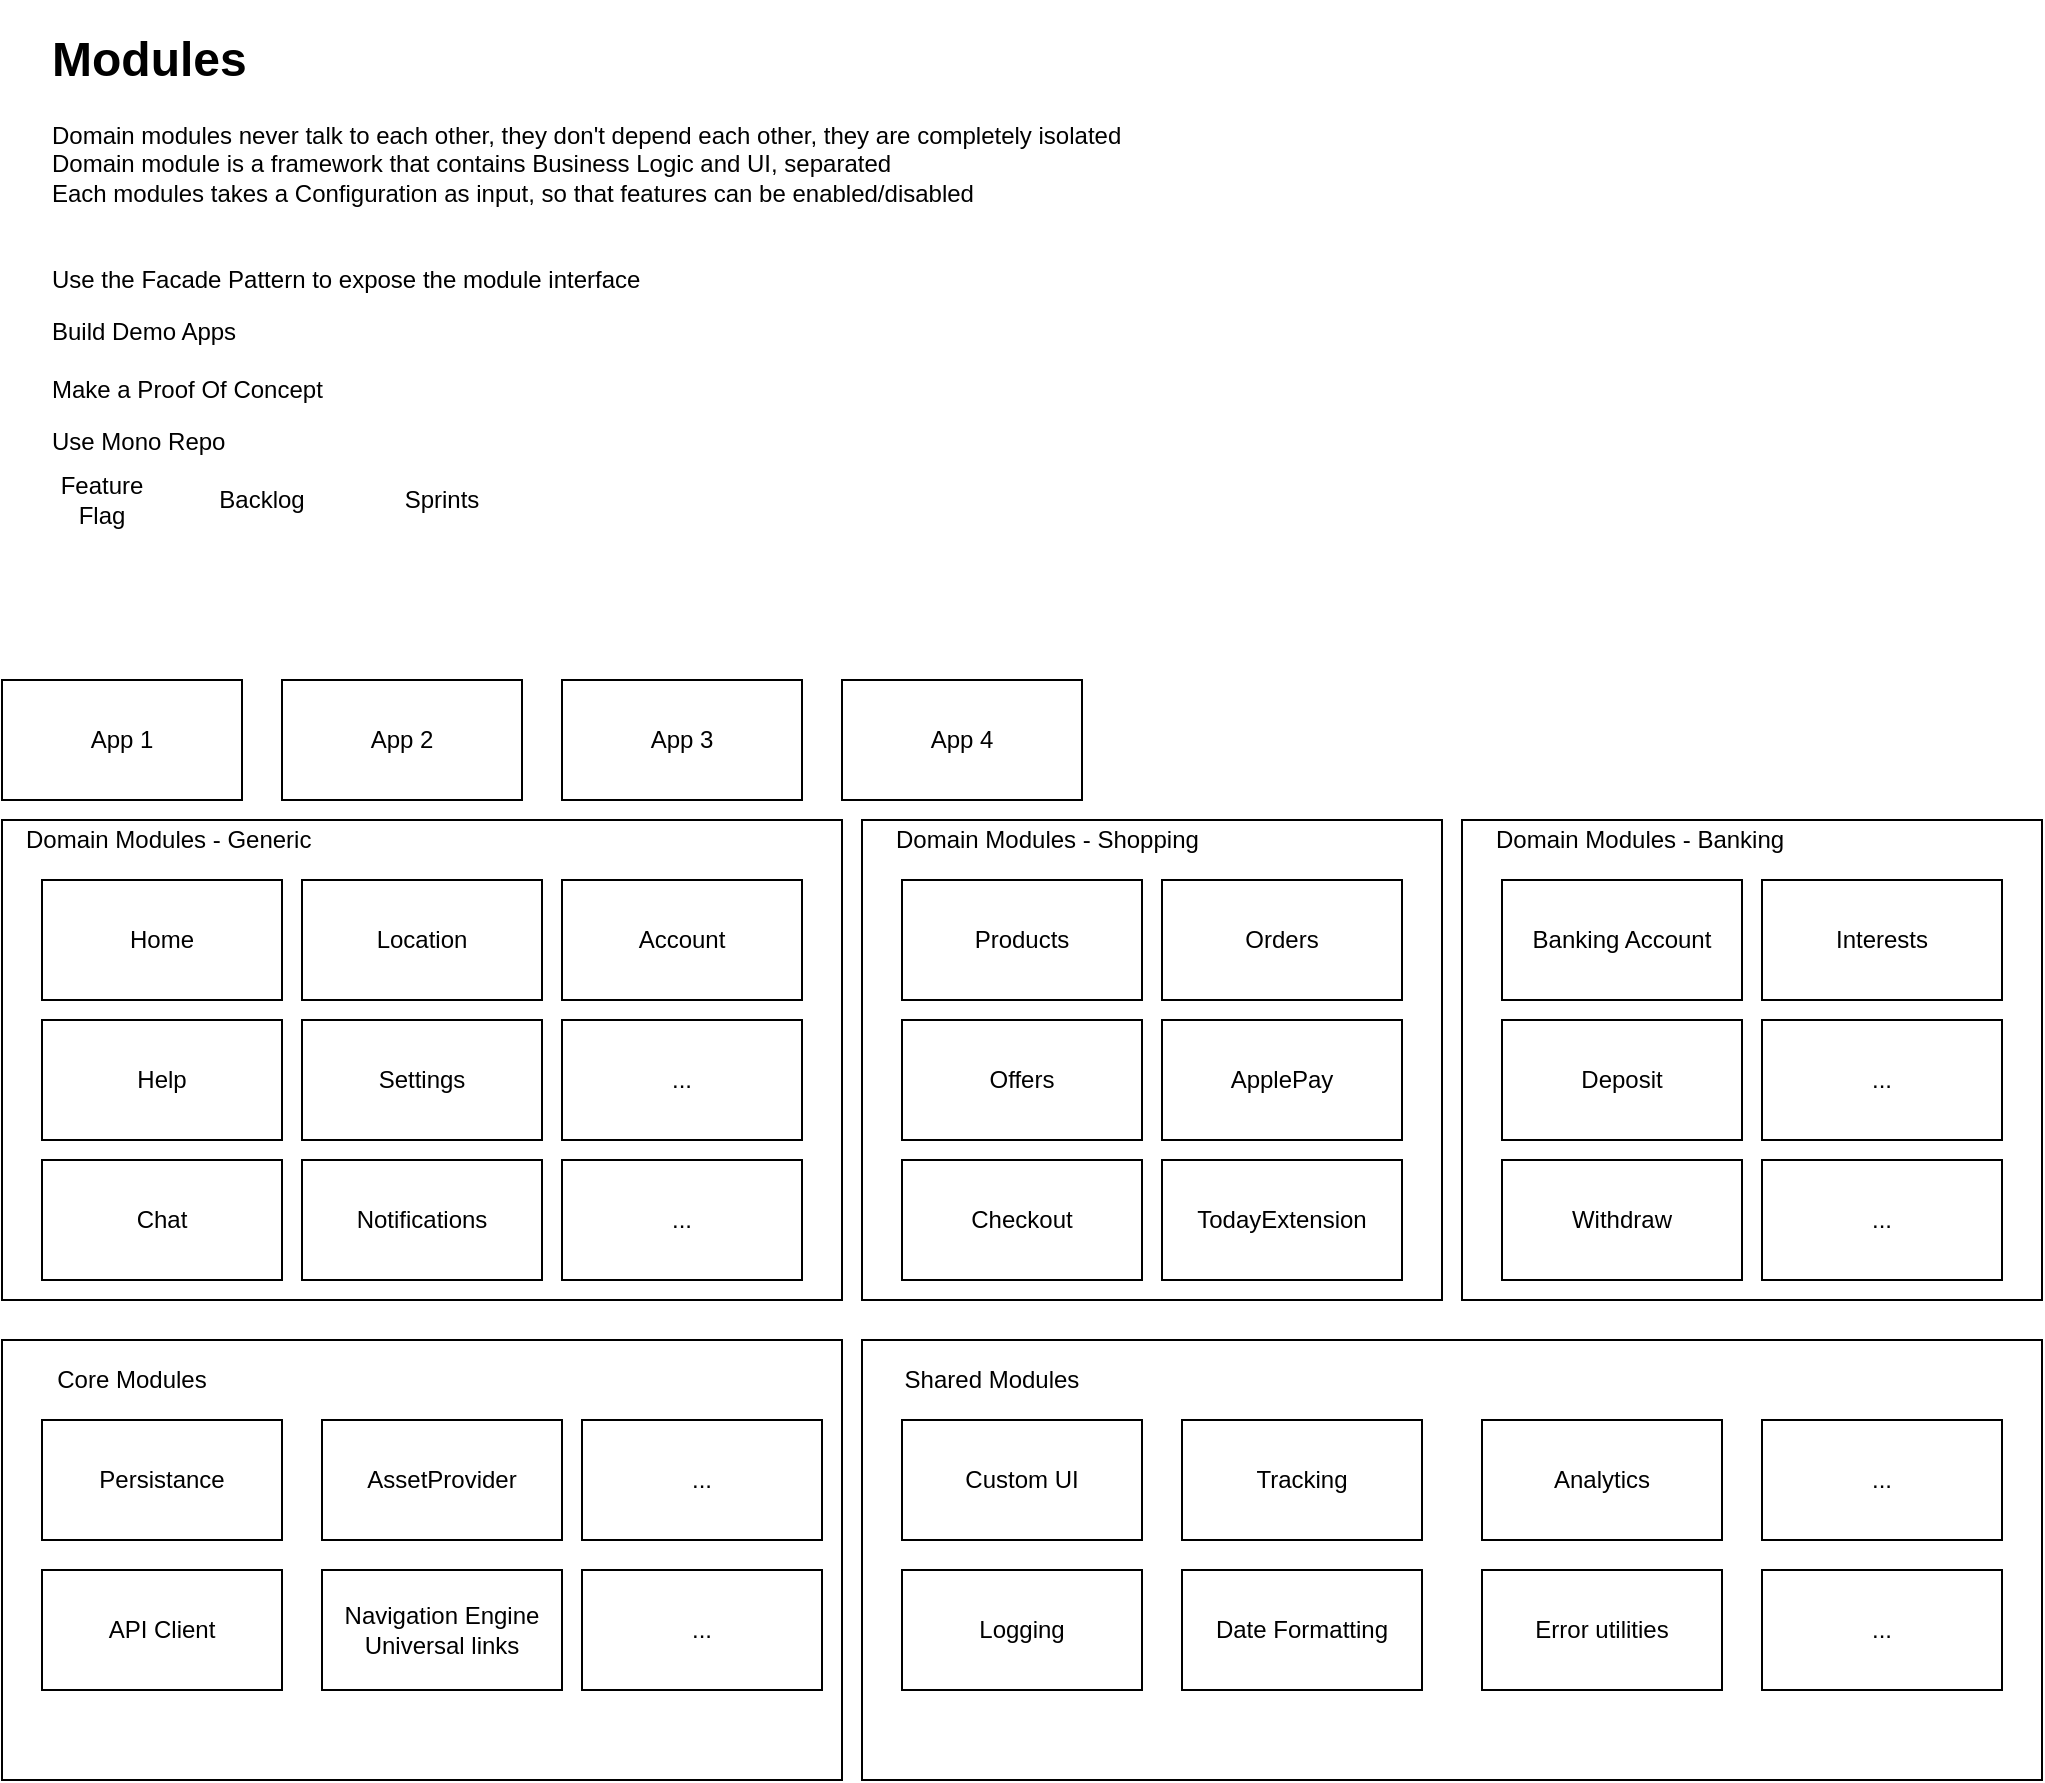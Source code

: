 <mxfile version="14.5.1" type="device"><diagram id="ZUhtlPZVTm1BcFHgWday" name="Seite-1"><mxGraphModel dx="1106" dy="1999" grid="1" gridSize="10" guides="1" tooltips="1" connect="1" arrows="1" fold="1" page="1" pageScale="1" pageWidth="827" pageHeight="1169" math="0" shadow="0"><root><mxCell id="0"/><mxCell id="1" parent="0"/><mxCell id="Km65DUwwV1PRUHYLsfkR-7" value="" style="rounded=0;whiteSpace=wrap;html=1;" parent="1" vertex="1"><mxGeometry x="20" y="440" width="420" height="220" as="geometry"/></mxCell><mxCell id="Km65DUwwV1PRUHYLsfkR-1" value="Feature Flag" style="text;html=1;strokeColor=none;fillColor=none;align=center;verticalAlign=middle;whiteSpace=wrap;rounded=0;" parent="1" vertex="1"><mxGeometry x="40" width="60" height="40" as="geometry"/></mxCell><mxCell id="Km65DUwwV1PRUHYLsfkR-2" value="Backlog" style="text;html=1;strokeColor=none;fillColor=none;align=center;verticalAlign=middle;whiteSpace=wrap;rounded=0;" parent="1" vertex="1"><mxGeometry x="120" width="60" height="40" as="geometry"/></mxCell><mxCell id="Km65DUwwV1PRUHYLsfkR-3" value="Sprints" style="text;html=1;strokeColor=none;fillColor=none;align=center;verticalAlign=middle;whiteSpace=wrap;rounded=0;" parent="1" vertex="1"><mxGeometry x="210" width="60" height="40" as="geometry"/></mxCell><mxCell id="Km65DUwwV1PRUHYLsfkR-4" value="API Client" style="rounded=0;whiteSpace=wrap;html=1;" parent="1" vertex="1"><mxGeometry x="40" y="555" width="120" height="60" as="geometry"/></mxCell><mxCell id="Km65DUwwV1PRUHYLsfkR-5" value="Persistance" style="rounded=0;whiteSpace=wrap;html=1;" parent="1" vertex="1"><mxGeometry x="40" y="480" width="120" height="60" as="geometry"/></mxCell><mxCell id="Km65DUwwV1PRUHYLsfkR-6" value="AssetProvider" style="rounded=0;whiteSpace=wrap;html=1;" parent="1" vertex="1"><mxGeometry x="180" y="480" width="120" height="60" as="geometry"/></mxCell><mxCell id="Km65DUwwV1PRUHYLsfkR-8" value="Core Modules" style="text;html=1;strokeColor=none;fillColor=none;align=center;verticalAlign=middle;whiteSpace=wrap;rounded=0;" parent="1" vertex="1"><mxGeometry x="30" y="450" width="110" height="20" as="geometry"/></mxCell><mxCell id="Km65DUwwV1PRUHYLsfkR-9" value="" style="rounded=0;whiteSpace=wrap;html=1;" parent="1" vertex="1"><mxGeometry x="450" y="440" width="590" height="220" as="geometry"/></mxCell><mxCell id="Km65DUwwV1PRUHYLsfkR-10" value="Logging" style="rounded=0;whiteSpace=wrap;html=1;" parent="1" vertex="1"><mxGeometry x="470" y="555" width="120" height="60" as="geometry"/></mxCell><mxCell id="Km65DUwwV1PRUHYLsfkR-11" value="Custom UI" style="rounded=0;whiteSpace=wrap;html=1;" parent="1" vertex="1"><mxGeometry x="470" y="480" width="120" height="60" as="geometry"/></mxCell><mxCell id="Km65DUwwV1PRUHYLsfkR-12" value="Tracking" style="rounded=0;whiteSpace=wrap;html=1;" parent="1" vertex="1"><mxGeometry x="610" y="480" width="120" height="60" as="geometry"/></mxCell><mxCell id="Km65DUwwV1PRUHYLsfkR-13" value="Shared Modules" style="text;html=1;strokeColor=none;fillColor=none;align=center;verticalAlign=middle;whiteSpace=wrap;rounded=0;" parent="1" vertex="1"><mxGeometry x="460" y="450" width="110" height="20" as="geometry"/></mxCell><mxCell id="Km65DUwwV1PRUHYLsfkR-14" value="Date Formatting" style="rounded=0;whiteSpace=wrap;html=1;" parent="1" vertex="1"><mxGeometry x="610" y="555" width="120" height="60" as="geometry"/></mxCell><mxCell id="Km65DUwwV1PRUHYLsfkR-15" value="Error utilities" style="rounded=0;whiteSpace=wrap;html=1;" parent="1" vertex="1"><mxGeometry x="760" y="555" width="120" height="60" as="geometry"/></mxCell><mxCell id="Km65DUwwV1PRUHYLsfkR-16" value="Analytics" style="rounded=0;whiteSpace=wrap;html=1;" parent="1" vertex="1"><mxGeometry x="760" y="480" width="120" height="60" as="geometry"/></mxCell><mxCell id="Km65DUwwV1PRUHYLsfkR-17" value="" style="rounded=0;whiteSpace=wrap;html=1;" parent="1" vertex="1"><mxGeometry x="20" y="180" width="420" height="240" as="geometry"/></mxCell><mxCell id="Km65DUwwV1PRUHYLsfkR-18" value="Help" style="rounded=0;whiteSpace=wrap;html=1;" parent="1" vertex="1"><mxGeometry x="40" y="280" width="120" height="60" as="geometry"/></mxCell><mxCell id="Km65DUwwV1PRUHYLsfkR-19" value="Home" style="rounded=0;whiteSpace=wrap;html=1;" parent="1" vertex="1"><mxGeometry x="40" y="210" width="120" height="60" as="geometry"/></mxCell><mxCell id="Km65DUwwV1PRUHYLsfkR-20" value="Location" style="rounded=0;whiteSpace=wrap;html=1;" parent="1" vertex="1"><mxGeometry x="170" y="210" width="120" height="60" as="geometry"/></mxCell><mxCell id="Km65DUwwV1PRUHYLsfkR-21" value="Domain Modules - Generic" style="text;html=1;strokeColor=none;fillColor=none;align=left;verticalAlign=middle;whiteSpace=wrap;rounded=0;" parent="1" vertex="1"><mxGeometry x="30" y="180" width="390" height="20" as="geometry"/></mxCell><mxCell id="Km65DUwwV1PRUHYLsfkR-22" value="Chat" style="rounded=0;whiteSpace=wrap;html=1;" parent="1" vertex="1"><mxGeometry x="40" y="350" width="120" height="60" as="geometry"/></mxCell><mxCell id="Km65DUwwV1PRUHYLsfkR-24" value="Settings" style="rounded=0;whiteSpace=wrap;html=1;" parent="1" vertex="1"><mxGeometry x="170" y="280" width="120" height="60" as="geometry"/></mxCell><mxCell id="Km65DUwwV1PRUHYLsfkR-25" value="Notifications" style="rounded=0;whiteSpace=wrap;html=1;" parent="1" vertex="1"><mxGeometry x="170" y="350" width="120" height="60" as="geometry"/></mxCell><mxCell id="Km65DUwwV1PRUHYLsfkR-26" value="Account" style="rounded=0;whiteSpace=wrap;html=1;" parent="1" vertex="1"><mxGeometry x="300" y="210" width="120" height="60" as="geometry"/></mxCell><mxCell id="Km65DUwwV1PRUHYLsfkR-32" value="App 1" style="rounded=0;whiteSpace=wrap;html=1;" parent="1" vertex="1"><mxGeometry x="20" y="110" width="120" height="60" as="geometry"/></mxCell><mxCell id="Km65DUwwV1PRUHYLsfkR-33" value="App 2" style="rounded=0;whiteSpace=wrap;html=1;" parent="1" vertex="1"><mxGeometry x="160" y="110" width="120" height="60" as="geometry"/></mxCell><mxCell id="Km65DUwwV1PRUHYLsfkR-34" value="App 3" style="rounded=0;whiteSpace=wrap;html=1;" parent="1" vertex="1"><mxGeometry x="300" y="110" width="120" height="60" as="geometry"/></mxCell><mxCell id="Km65DUwwV1PRUHYLsfkR-35" value="App 4" style="rounded=0;whiteSpace=wrap;html=1;" parent="1" vertex="1"><mxGeometry x="440" y="110" width="120" height="60" as="geometry"/></mxCell><mxCell id="Km65DUwwV1PRUHYLsfkR-38" value="Navigation Engine&lt;br&gt;Universal links" style="rounded=0;whiteSpace=wrap;html=1;" parent="1" vertex="1"><mxGeometry x="180" y="555" width="120" height="60" as="geometry"/></mxCell><mxCell id="Km65DUwwV1PRUHYLsfkR-39" value="&lt;h1&gt;Modules&lt;/h1&gt;&lt;p&gt;&lt;span style=&quot;text-align: center&quot;&gt;Domain modules never talk to each other, they don't depend each other, they are completely isolated&lt;br&gt;Domain module is a framework that contains Business Logic and UI, separated&lt;br&gt;&lt;/span&gt;Each modules takes a Configuration as input, so that features can be enabled/disabled&lt;br&gt;&lt;br&gt;&lt;br&gt;Use the Facade Pattern to expose the module interface&lt;/p&gt;&lt;p&gt;Build Demo Apps&lt;br&gt;&lt;br&gt;Make a Proof Of Concept&lt;/p&gt;&lt;p&gt;Use Mono R&lt;span&gt;epo&lt;/span&gt;&lt;/p&gt;" style="text;html=1;strokeColor=none;fillColor=none;spacing=5;spacingTop=-20;whiteSpace=wrap;overflow=hidden;rounded=0;" parent="1" vertex="1"><mxGeometry x="40" y="-220" width="780" height="260" as="geometry"/></mxCell><mxCell id="ZTX4Cc9r1d10mL_v48y_-6" value="" style="group" vertex="1" connectable="0" parent="1"><mxGeometry x="450" y="180" width="290" height="240" as="geometry"/></mxCell><mxCell id="ZTX4Cc9r1d10mL_v48y_-1" value="" style="rounded=0;whiteSpace=wrap;html=1;" vertex="1" parent="ZTX4Cc9r1d10mL_v48y_-6"><mxGeometry width="290" height="240" as="geometry"/></mxCell><mxCell id="Km65DUwwV1PRUHYLsfkR-23" value="TodayExtension" style="rounded=0;whiteSpace=wrap;html=1;" parent="ZTX4Cc9r1d10mL_v48y_-6" vertex="1"><mxGeometry x="150" y="170" width="120" height="60" as="geometry"/></mxCell><mxCell id="Km65DUwwV1PRUHYLsfkR-27" value="Orders" style="rounded=0;whiteSpace=wrap;html=1;" parent="ZTX4Cc9r1d10mL_v48y_-6" vertex="1"><mxGeometry x="150" y="30" width="120" height="60" as="geometry"/></mxCell><mxCell id="Km65DUwwV1PRUHYLsfkR-28" value="Checkout" style="rounded=0;whiteSpace=wrap;html=1;" parent="ZTX4Cc9r1d10mL_v48y_-6" vertex="1"><mxGeometry x="20" y="170" width="120" height="60" as="geometry"/></mxCell><mxCell id="Km65DUwwV1PRUHYLsfkR-29" value="Products" style="rounded=0;whiteSpace=wrap;html=1;" parent="ZTX4Cc9r1d10mL_v48y_-6" vertex="1"><mxGeometry x="20" y="30" width="120" height="60" as="geometry"/></mxCell><mxCell id="Km65DUwwV1PRUHYLsfkR-30" value="ApplePay" style="rounded=0;whiteSpace=wrap;html=1;" parent="ZTX4Cc9r1d10mL_v48y_-6" vertex="1"><mxGeometry x="150" y="100" width="120" height="60" as="geometry"/></mxCell><mxCell id="Km65DUwwV1PRUHYLsfkR-31" value="Offers" style="rounded=0;whiteSpace=wrap;html=1;" parent="ZTX4Cc9r1d10mL_v48y_-6" vertex="1"><mxGeometry x="20" y="100" width="120" height="60" as="geometry"/></mxCell><mxCell id="ZTX4Cc9r1d10mL_v48y_-4" value="Domain Modules - Shopping" style="text;html=1;strokeColor=none;fillColor=none;align=left;verticalAlign=middle;whiteSpace=wrap;rounded=0;" vertex="1" parent="ZTX4Cc9r1d10mL_v48y_-6"><mxGeometry x="15" width="265" height="20" as="geometry"/></mxCell><mxCell id="ZTX4Cc9r1d10mL_v48y_-7" value="" style="group" vertex="1" connectable="0" parent="1"><mxGeometry x="750" y="180" width="290" height="240" as="geometry"/></mxCell><mxCell id="ZTX4Cc9r1d10mL_v48y_-8" value="" style="rounded=0;whiteSpace=wrap;html=1;" vertex="1" parent="ZTX4Cc9r1d10mL_v48y_-7"><mxGeometry width="290" height="240" as="geometry"/></mxCell><mxCell id="ZTX4Cc9r1d10mL_v48y_-9" value="..." style="rounded=0;whiteSpace=wrap;html=1;" vertex="1" parent="ZTX4Cc9r1d10mL_v48y_-7"><mxGeometry x="150" y="170" width="120" height="60" as="geometry"/></mxCell><mxCell id="ZTX4Cc9r1d10mL_v48y_-10" value="Interests" style="rounded=0;whiteSpace=wrap;html=1;" vertex="1" parent="ZTX4Cc9r1d10mL_v48y_-7"><mxGeometry x="150" y="30" width="120" height="60" as="geometry"/></mxCell><mxCell id="ZTX4Cc9r1d10mL_v48y_-11" value="Withdraw" style="rounded=0;whiteSpace=wrap;html=1;" vertex="1" parent="ZTX4Cc9r1d10mL_v48y_-7"><mxGeometry x="20" y="170" width="120" height="60" as="geometry"/></mxCell><mxCell id="ZTX4Cc9r1d10mL_v48y_-12" value="Banking Account" style="rounded=0;whiteSpace=wrap;html=1;" vertex="1" parent="ZTX4Cc9r1d10mL_v48y_-7"><mxGeometry x="20" y="30" width="120" height="60" as="geometry"/></mxCell><mxCell id="ZTX4Cc9r1d10mL_v48y_-13" value="..." style="rounded=0;whiteSpace=wrap;html=1;" vertex="1" parent="ZTX4Cc9r1d10mL_v48y_-7"><mxGeometry x="150" y="100" width="120" height="60" as="geometry"/></mxCell><mxCell id="ZTX4Cc9r1d10mL_v48y_-14" value="Deposit" style="rounded=0;whiteSpace=wrap;html=1;" vertex="1" parent="ZTX4Cc9r1d10mL_v48y_-7"><mxGeometry x="20" y="100" width="120" height="60" as="geometry"/></mxCell><mxCell id="ZTX4Cc9r1d10mL_v48y_-15" value="Domain Modules - Banking" style="text;html=1;strokeColor=none;fillColor=none;align=left;verticalAlign=middle;whiteSpace=wrap;rounded=0;" vertex="1" parent="ZTX4Cc9r1d10mL_v48y_-7"><mxGeometry x="15" width="265" height="20" as="geometry"/></mxCell><mxCell id="ZTX4Cc9r1d10mL_v48y_-18" value="..." style="rounded=0;whiteSpace=wrap;html=1;" vertex="1" parent="1"><mxGeometry x="310" y="480" width="120" height="60" as="geometry"/></mxCell><mxCell id="ZTX4Cc9r1d10mL_v48y_-19" value="..." style="rounded=0;whiteSpace=wrap;html=1;" vertex="1" parent="1"><mxGeometry x="310" y="555" width="120" height="60" as="geometry"/></mxCell><mxCell id="ZTX4Cc9r1d10mL_v48y_-20" value="..." style="rounded=0;whiteSpace=wrap;html=1;" vertex="1" parent="1"><mxGeometry x="300" y="280" width="120" height="60" as="geometry"/></mxCell><mxCell id="ZTX4Cc9r1d10mL_v48y_-21" value="..." style="rounded=0;whiteSpace=wrap;html=1;" vertex="1" parent="1"><mxGeometry x="300" y="350" width="120" height="60" as="geometry"/></mxCell><mxCell id="ZTX4Cc9r1d10mL_v48y_-22" value="..." style="rounded=0;whiteSpace=wrap;html=1;" vertex="1" parent="1"><mxGeometry x="900" y="480" width="120" height="60" as="geometry"/></mxCell><mxCell id="ZTX4Cc9r1d10mL_v48y_-23" value="..." style="rounded=0;whiteSpace=wrap;html=1;" vertex="1" parent="1"><mxGeometry x="900" y="555" width="120" height="60" as="geometry"/></mxCell></root></mxGraphModel></diagram></mxfile>
